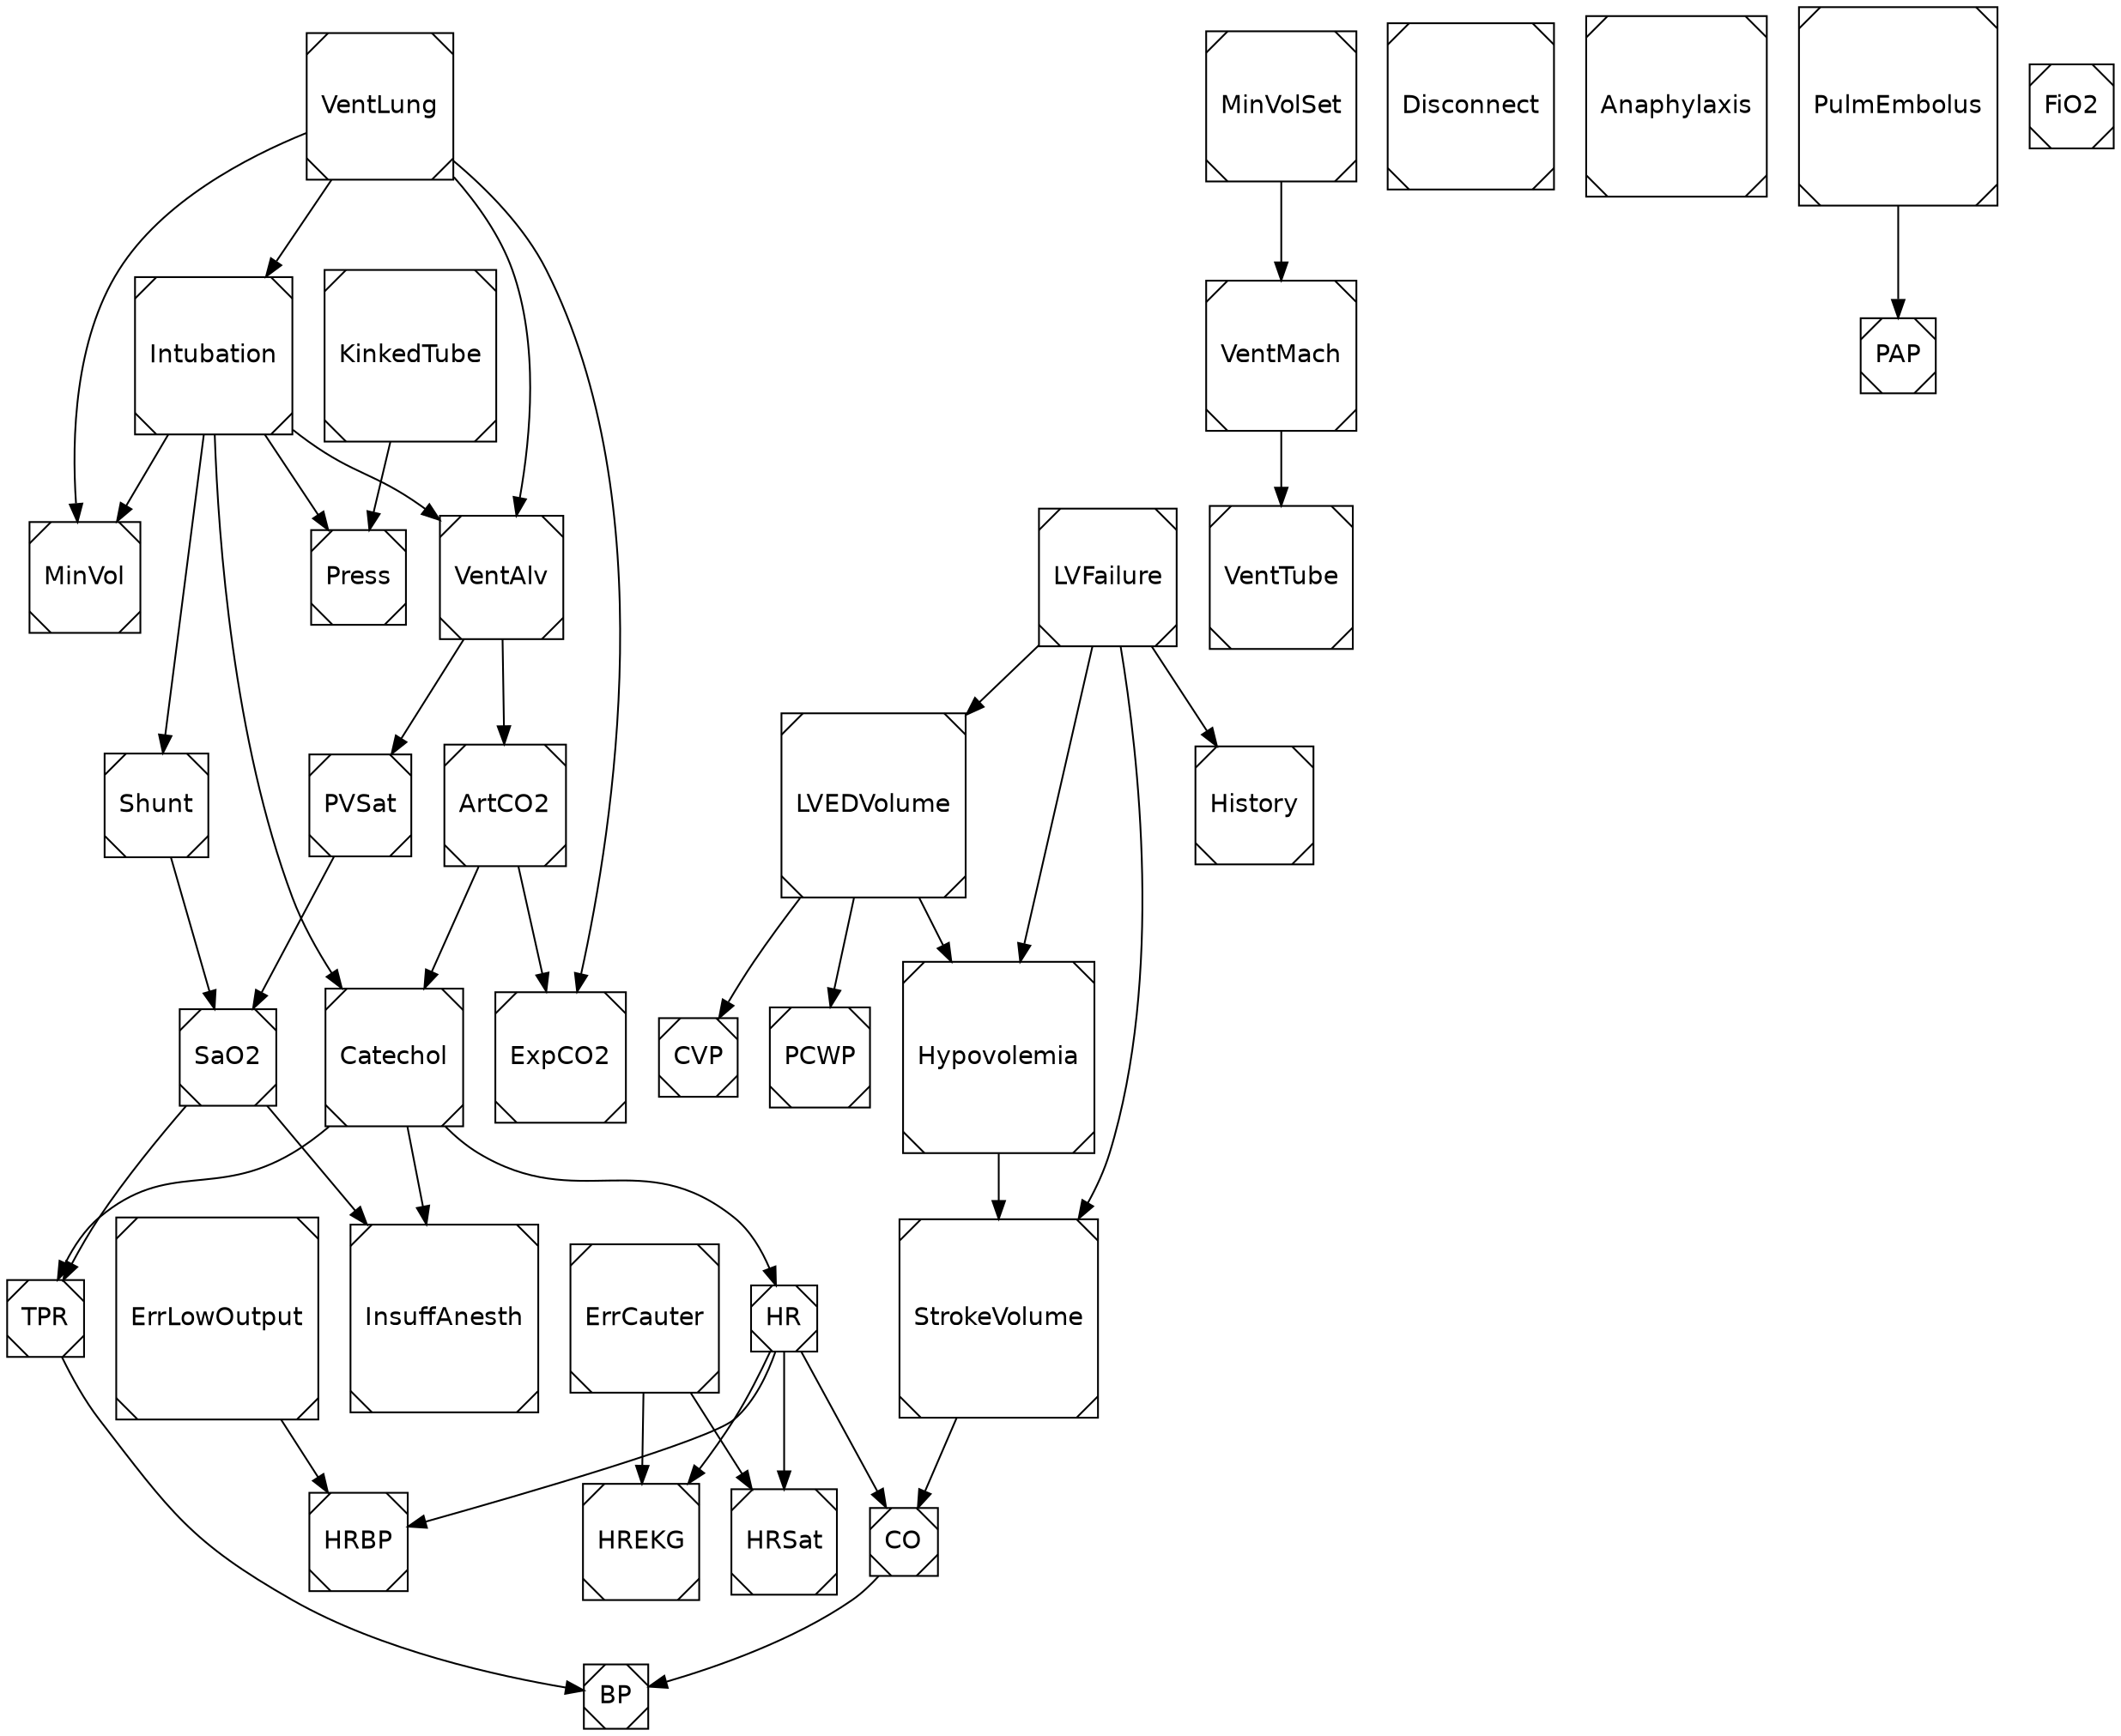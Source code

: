 digraph foo
{
	node [fontname="Helvetica" style="filled" fillcolor="white"];
	edge [labelfontname="Helvetica" labelangle=30 labeldistance=2];
	Hypovolemia [shape="Msquare"];
	StrokeVolume [shape="Msquare"];
	LVFailure [shape="Msquare"];
	LVEDVolume [shape="Msquare"];
	PCWP [shape="Msquare"];
	CVP [shape="Msquare"];
	History [shape="Msquare"];
	MinVolSet [shape="Msquare"];
	VentMach [shape="Msquare"];
	Disconnect [shape="Msquare"];
	VentTube [shape="Msquare"];
	KinkedTube [shape="Msquare"];
	Press [shape="Msquare"];
	ErrLowOutput [shape="Msquare"];
	HRBP [shape="Msquare"];
	ErrCauter [shape="Msquare"];
	HREKG [shape="Msquare"];
	HRSat [shape="Msquare"];
	BP [shape="Msquare"];
	CO [shape="Msquare"];
	HR [shape="Msquare"];
	TPR [shape="Msquare"];
	Anaphylaxis [shape="Msquare"];
	InsuffAnesth [shape="Msquare"];
	PAP [shape="Msquare"];
	PulmEmbolus [shape="Msquare"];
	FiO2 [shape="Msquare"];
	Catechol [shape="Msquare"];
	SaO2 [shape="Msquare"];
	Shunt [shape="Msquare"];
	PVSat [shape="Msquare"];
	MinVol [shape="Msquare"];
	ExpCO2 [shape="Msquare"];
	ArtCO2 [shape="Msquare"];
	VentAlv [shape="Msquare"];
	VentLung [shape="Msquare"];
	Intubation [shape="Msquare"];
	Hypovolemia->StrokeVolume;
	LVFailure->Hypovolemia;
	LVEDVolume->Hypovolemia;
	LVFailure->StrokeVolume;
	StrokeVolume->CO;
	LVFailure->LVEDVolume;
	LVFailure->History;
	LVEDVolume->PCWP;
	LVEDVolume->CVP;
	MinVolSet->VentMach;
	VentMach->VentTube;
	KinkedTube->Press;
	Intubation->Press;
	ErrLowOutput->HRBP;
	HR->HRBP;
	ErrCauter->HREKG;
	ErrCauter->HRSat;
	HR->HREKG;
	HR->HRSat;
	CO->BP;
	TPR->BP;
	HR->CO;
	Catechol->HR;
	Catechol->TPR;
	SaO2->TPR;
	Catechol->InsuffAnesth;
	SaO2->InsuffAnesth;
	PulmEmbolus->PAP;
	ArtCO2->Catechol;
	Intubation->Catechol;
	Shunt->SaO2;
	PVSat->SaO2;
	Intubation->Shunt;
	VentAlv->PVSat;
	VentLung->MinVol;
	Intubation->MinVol;
	ArtCO2->ExpCO2;
	VentLung->ExpCO2;
	VentAlv->ArtCO2;
	VentLung->VentAlv;
	Intubation->VentAlv;
	VentLung->Intubation;
}
